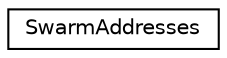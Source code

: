 digraph "Graphical Class Hierarchy"
{
  edge [fontname="Helvetica",fontsize="10",labelfontname="Helvetica",labelfontsize="10"];
  node [fontname="Helvetica",fontsize="10",shape=record];
  rankdir="LR";
  Node0 [label="SwarmAddresses",height=0.2,width=0.4,color="black", fillcolor="white", style="filled",URL="$struct_swarm_addresses.html"];
}
